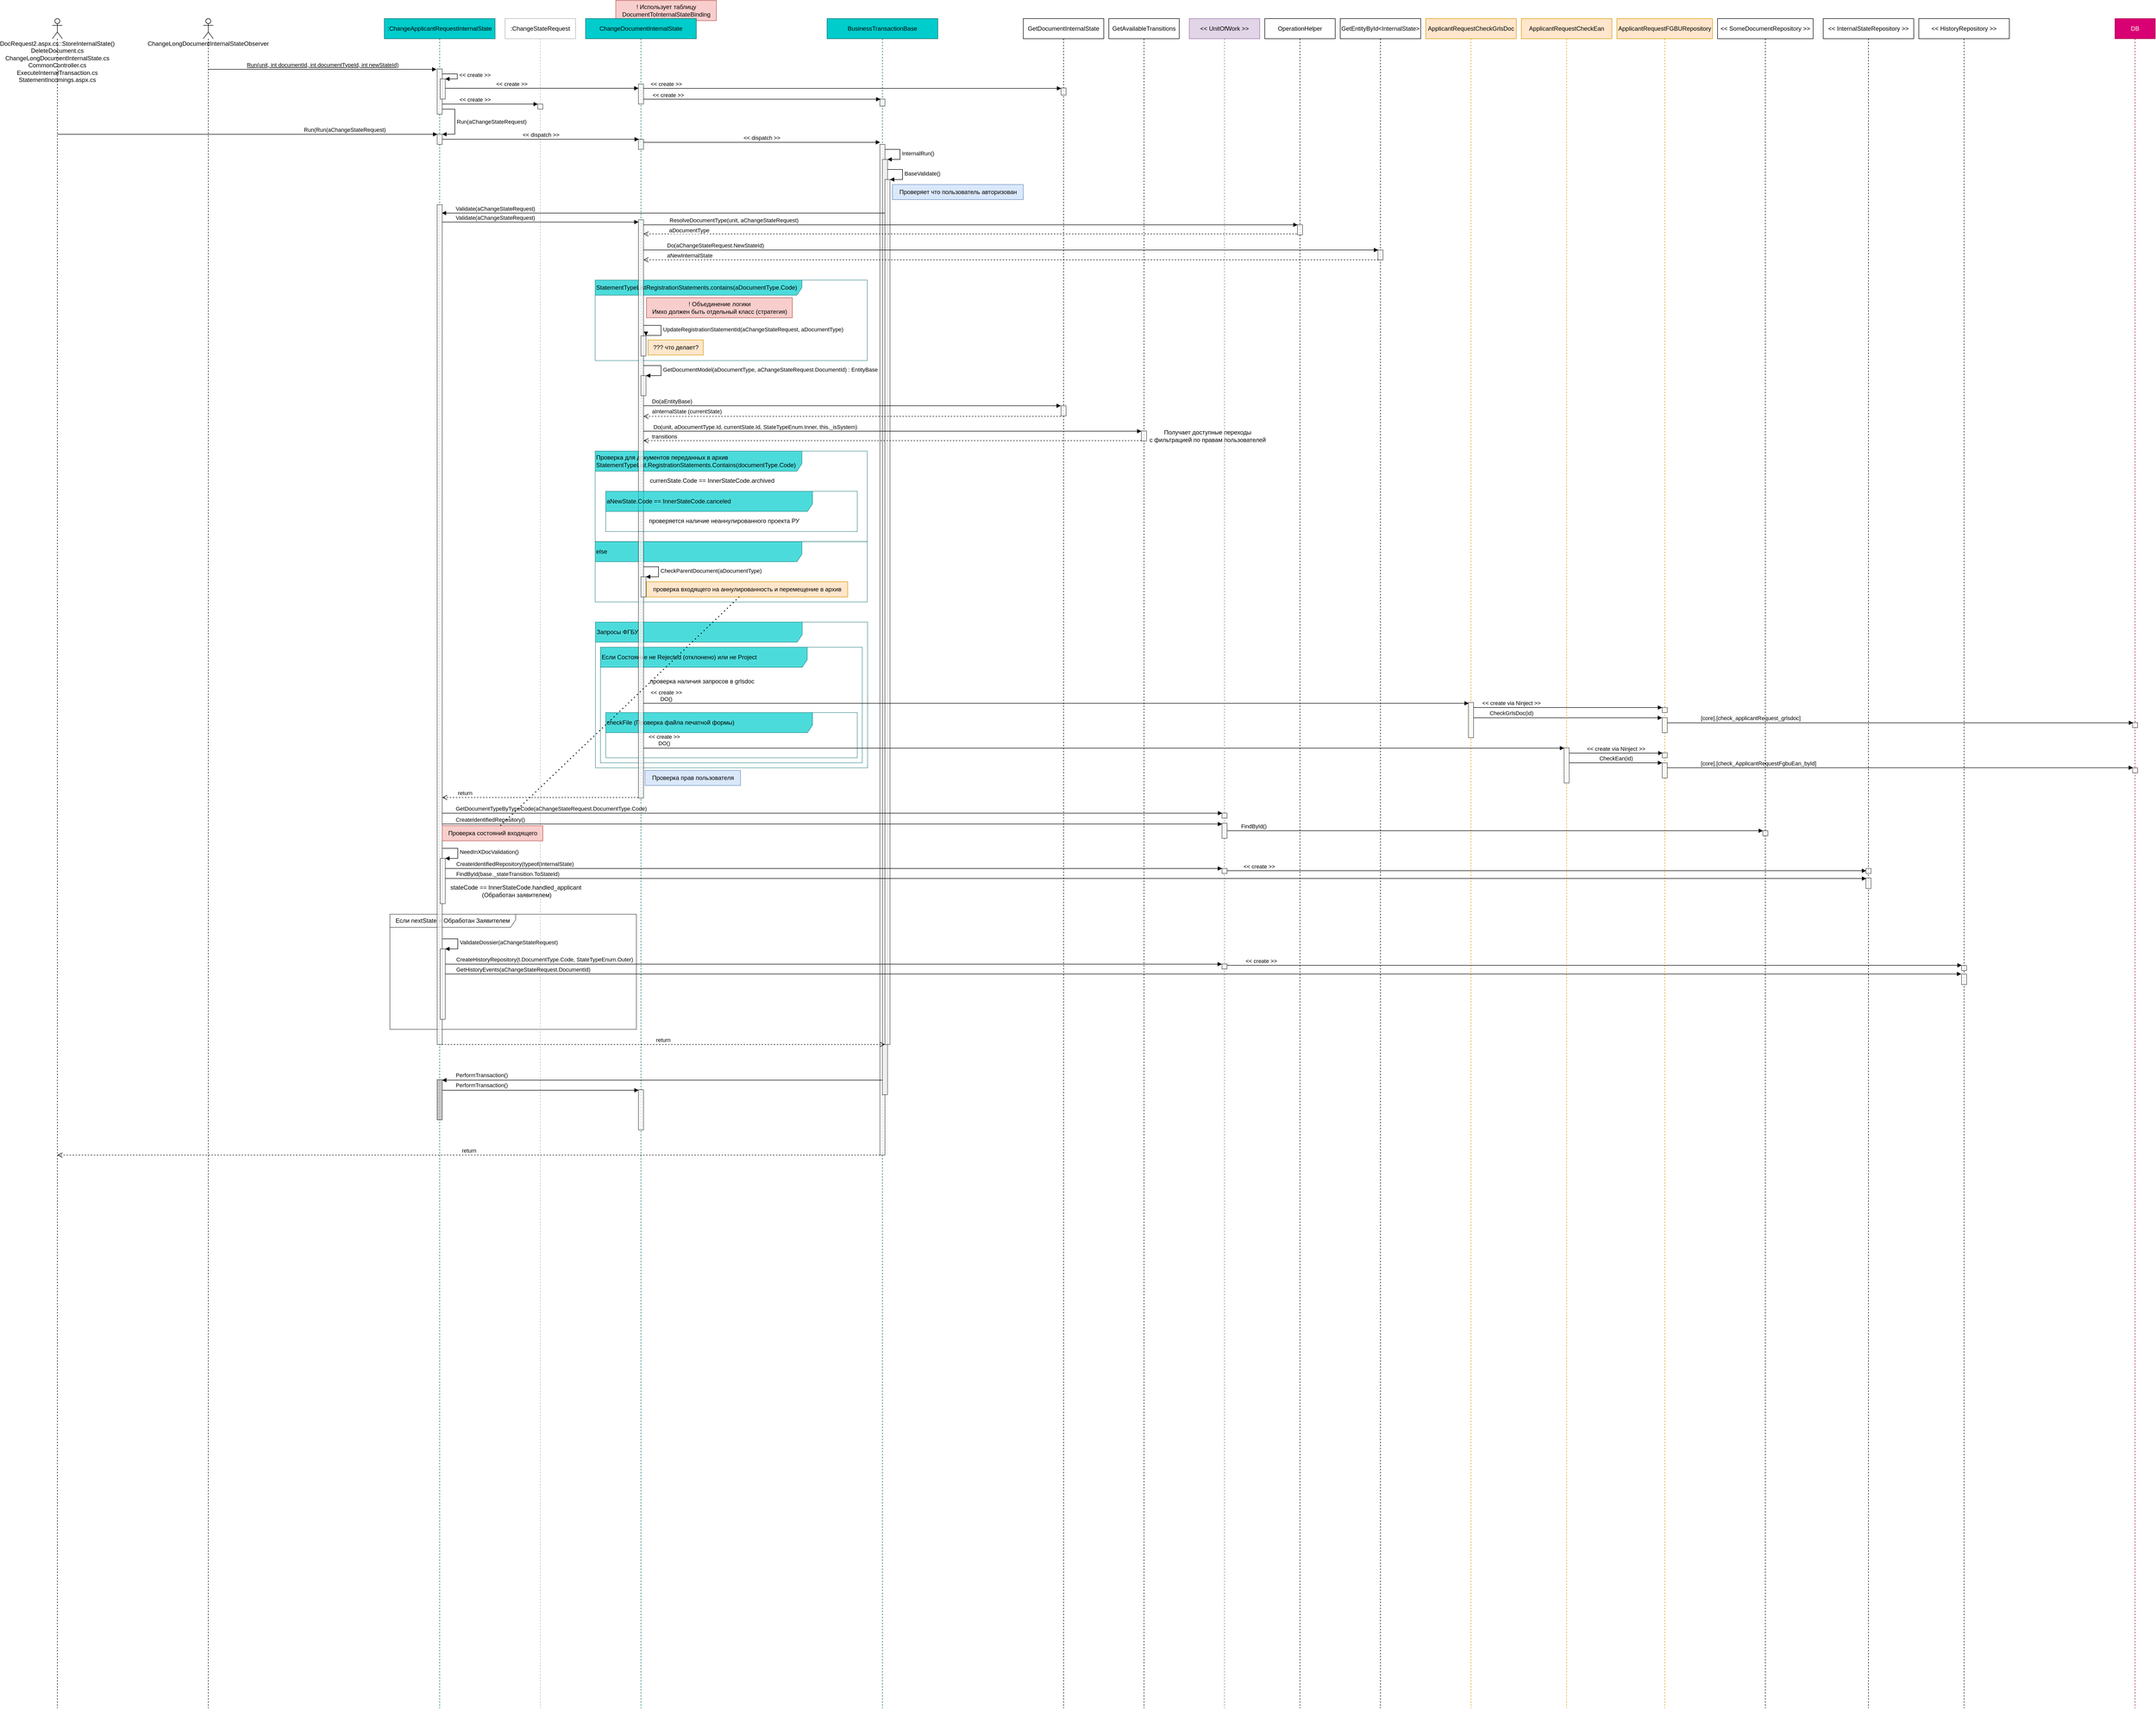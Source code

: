<mxfile version="20.5.3" type="github">
  <diagram id="NJ8cJHLValZRu48dwTv1" name="Страница 1">
    <mxGraphModel dx="2147" dy="320" grid="1" gridSize="10" guides="1" tooltips="1" connect="1" arrows="1" fold="1" page="1" pageScale="1" pageWidth="827" pageHeight="1169" math="0" shadow="0">
      <root>
        <mxCell id="0" />
        <mxCell id="1" parent="0" />
        <mxCell id="DkcC5H-eTf_ur9rVXrn--143" value="Если nextState = Обработан Заявителем" style="shape=umlFrame;whiteSpace=wrap;html=1;strokeColor=#000000;fillColor=#FFFFFF;opacity=70;width=250;height=26;" vertex="1" parent="1">
          <mxGeometry x="-309" y="1821" width="490" height="229" as="geometry" />
        </mxCell>
        <mxCell id="DkcC5H-eTf_ur9rVXrn--103" value="Запросы ФГБУ&amp;nbsp;" style="shape=umlFrame;whiteSpace=wrap;html=1;strokeColor=#006666;fillColor=#00CCCC;opacity=70;align=left;width=411;height=40;" vertex="1" parent="1">
          <mxGeometry x="99.5" y="1240" width="541" height="290" as="geometry" />
        </mxCell>
        <mxCell id="DkcC5H-eTf_ur9rVXrn--106" value="Если Состояние не Rejected (отклонено) или не Project" style="shape=umlFrame;whiteSpace=wrap;html=1;strokeColor=#006666;fillColor=#00CCCC;opacity=70;align=left;width=411;height=40;" vertex="1" parent="1">
          <mxGeometry x="109.5" y="1290" width="520.5" height="230" as="geometry" />
        </mxCell>
        <mxCell id="DkcC5H-eTf_ur9rVXrn--120" value="checkFile (Проверка файла печатной формы)" style="shape=umlFrame;whiteSpace=wrap;html=1;strokeColor=#006666;fillColor=#00CCCC;opacity=70;align=left;width=411;height=40;" vertex="1" parent="1">
          <mxGeometry x="120" y="1420" width="500" height="90" as="geometry" />
        </mxCell>
        <mxCell id="DkcC5H-eTf_ur9rVXrn--98" value="else" style="shape=umlFrame;whiteSpace=wrap;html=1;strokeColor=#006666;fillColor=#00CCCC;opacity=70;align=left;width=411;height=40;" vertex="1" parent="1">
          <mxGeometry x="99" y="1080" width="541" height="120" as="geometry" />
        </mxCell>
        <mxCell id="DkcC5H-eTf_ur9rVXrn--91" value="Проверка для документов переданных в архив&lt;br&gt;StatementTypeList.RegistrationStatements.Contains(documentType.Code)" style="shape=umlFrame;whiteSpace=wrap;html=1;strokeColor=#006666;fillColor=#00CCCC;opacity=70;align=left;width=411;height=40;" vertex="1" parent="1">
          <mxGeometry x="99" y="900" width="541" height="180" as="geometry" />
        </mxCell>
        <mxCell id="DkcC5H-eTf_ur9rVXrn--67" value="StatementTypeListRegistrationStatements.contains(aDocumentType.Code)" style="shape=umlFrame;whiteSpace=wrap;html=1;strokeColor=#006666;fillColor=#00CCCC;opacity=70;align=left;width=411;height=30;" vertex="1" parent="1">
          <mxGeometry x="99" y="560" width="541" height="160" as="geometry" />
        </mxCell>
        <mxCell id="DkcC5H-eTf_ur9rVXrn--64" value="! Использует таблицу&lt;br&gt;DocumentToInternalStateBinding" style="text;html=1;align=center;verticalAlign=middle;resizable=0;points=[];autosize=1;strokeColor=#b85450;fillColor=#f8cecc;" vertex="1" parent="1">
          <mxGeometry x="140" y="4" width="200" height="40" as="geometry" />
        </mxCell>
        <mxCell id="DkcC5H-eTf_ur9rVXrn--1" value=":ChangeApplicantRequestInternalState" style="shape=umlLifeline;perimeter=lifelinePerimeter;whiteSpace=wrap;html=1;container=1;collapsible=0;recursiveResize=0;outlineConnect=0;fillColor=#00CCCC;strokeColor=#006666;" vertex="1" parent="1">
          <mxGeometry x="-320" y="40" width="220" height="3360" as="geometry" />
        </mxCell>
        <mxCell id="DkcC5H-eTf_ur9rVXrn--5" value="" style="html=1;points=[];perimeter=orthogonalPerimeter;opacity=70;" vertex="1" parent="DkcC5H-eTf_ur9rVXrn--1">
          <mxGeometry x="105" y="100" width="10" height="90" as="geometry" />
        </mxCell>
        <mxCell id="DkcC5H-eTf_ur9rVXrn--7" value="" style="html=1;points=[];perimeter=orthogonalPerimeter;opacity=70;" vertex="1" parent="DkcC5H-eTf_ur9rVXrn--1">
          <mxGeometry x="111" y="120" width="10" height="40" as="geometry" />
        </mxCell>
        <mxCell id="DkcC5H-eTf_ur9rVXrn--8" value="&amp;lt;&amp;lt; create &amp;gt;&amp;gt;" style="edgeStyle=orthogonalEdgeStyle;html=1;align=left;spacingLeft=2;endArrow=block;rounded=0;entryX=1;entryY=0;" edge="1" target="DkcC5H-eTf_ur9rVXrn--7" parent="DkcC5H-eTf_ur9rVXrn--1" source="DkcC5H-eTf_ur9rVXrn--5">
          <mxGeometry relative="1" as="geometry">
            <mxPoint x="115" y="124" as="sourcePoint" />
            <Array as="points">
              <mxPoint x="145" y="110" />
              <mxPoint x="145" y="120" />
            </Array>
          </mxGeometry>
        </mxCell>
        <mxCell id="DkcC5H-eTf_ur9rVXrn--10" value="" style="html=1;points=[];perimeter=orthogonalPerimeter;opacity=70;" vertex="1" parent="DkcC5H-eTf_ur9rVXrn--1">
          <mxGeometry x="105" y="230" width="10" height="20" as="geometry" />
        </mxCell>
        <mxCell id="DkcC5H-eTf_ur9rVXrn--11" value="Run(aChangeStateRequest)" style="edgeStyle=orthogonalEdgeStyle;html=1;align=left;spacingLeft=2;endArrow=block;rounded=0;entryX=1;entryY=0;" edge="1" target="DkcC5H-eTf_ur9rVXrn--10" parent="DkcC5H-eTf_ur9rVXrn--1" source="DkcC5H-eTf_ur9rVXrn--5">
          <mxGeometry relative="1" as="geometry">
            <mxPoint x="110" y="210" as="sourcePoint" />
            <Array as="points">
              <mxPoint x="140" y="180" />
              <mxPoint x="140" y="230" />
            </Array>
          </mxGeometry>
        </mxCell>
        <mxCell id="DkcC5H-eTf_ur9rVXrn--42" value="" style="html=1;points=[];perimeter=orthogonalPerimeter;opacity=70;" vertex="1" parent="DkcC5H-eTf_ur9rVXrn--1">
          <mxGeometry x="105" y="370" width="10" height="1670" as="geometry" />
        </mxCell>
        <mxCell id="DkcC5H-eTf_ur9rVXrn--144" value="" style="html=1;points=[];perimeter=orthogonalPerimeter;strokeColor=#000000;fillColor=#FFFFFF;opacity=70;" vertex="1" parent="DkcC5H-eTf_ur9rVXrn--1">
          <mxGeometry x="111" y="1670" width="10" height="90" as="geometry" />
        </mxCell>
        <mxCell id="DkcC5H-eTf_ur9rVXrn--145" value="NeedInXDocValidation()" style="edgeStyle=orthogonalEdgeStyle;html=1;align=left;spacingLeft=2;endArrow=block;rounded=0;entryX=1;entryY=0;strokeColor=#000000;" edge="1" target="DkcC5H-eTf_ur9rVXrn--144" parent="DkcC5H-eTf_ur9rVXrn--1" source="DkcC5H-eTf_ur9rVXrn--42">
          <mxGeometry relative="1" as="geometry">
            <mxPoint x="116" y="1650" as="sourcePoint" />
            <Array as="points">
              <mxPoint x="146" y="1650" />
              <mxPoint x="146" y="1670" />
            </Array>
          </mxGeometry>
        </mxCell>
        <mxCell id="DkcC5H-eTf_ur9rVXrn--152" value="" style="html=1;points=[];perimeter=orthogonalPerimeter;strokeColor=#000000;fillColor=#FFFFFF;opacity=70;" vertex="1" parent="DkcC5H-eTf_ur9rVXrn--1">
          <mxGeometry x="111" y="1850" width="10" height="140" as="geometry" />
        </mxCell>
        <mxCell id="DkcC5H-eTf_ur9rVXrn--153" value="ValidateDossier(aChangeStateRequest)" style="edgeStyle=orthogonalEdgeStyle;html=1;align=left;spacingLeft=2;endArrow=block;rounded=0;entryX=1;entryY=0;strokeColor=#000000;" edge="1" target="DkcC5H-eTf_ur9rVXrn--152" parent="DkcC5H-eTf_ur9rVXrn--1">
          <mxGeometry relative="1" as="geometry">
            <mxPoint x="115" y="1830.0" as="sourcePoint" />
            <Array as="points">
              <mxPoint x="146" y="1830" />
              <mxPoint x="146" y="1850" />
            </Array>
          </mxGeometry>
        </mxCell>
        <mxCell id="DkcC5H-eTf_ur9rVXrn--168" value="" style="html=1;points=[];perimeter=orthogonalPerimeter;strokeColor=#000000;fillColor=#B3B3B3;opacity=70;" vertex="1" parent="DkcC5H-eTf_ur9rVXrn--1">
          <mxGeometry x="105" y="2110" width="10" height="80" as="geometry" />
        </mxCell>
        <mxCell id="DkcC5H-eTf_ur9rVXrn--4" value="&lt;u&gt;Run(unit, int documentId, int documentTypeId, int newStateId)&lt;/u&gt;" style="html=1;verticalAlign=bottom;endArrow=block;rounded=0;entryX=-0.14;entryY=0.01;entryDx=0;entryDy=0;entryPerimeter=0;" edge="1" parent="1" source="DkcC5H-eTf_ur9rVXrn--43" target="DkcC5H-eTf_ur9rVXrn--5">
          <mxGeometry width="80" relative="1" as="geometry">
            <mxPoint x="-540" y="220" as="sourcePoint" />
            <mxPoint x="-460" y="220" as="targetPoint" />
          </mxGeometry>
        </mxCell>
        <mxCell id="DkcC5H-eTf_ur9rVXrn--12" value=":ChangeStateRequest" style="shape=umlLifeline;perimeter=lifelinePerimeter;whiteSpace=wrap;html=1;container=1;collapsible=0;recursiveResize=0;outlineConnect=0;strokeColor=#B3B3B3;" vertex="1" parent="1">
          <mxGeometry x="-80" y="40" width="140" height="3360" as="geometry" />
        </mxCell>
        <mxCell id="DkcC5H-eTf_ur9rVXrn--19" value="" style="html=1;points=[];perimeter=orthogonalPerimeter;opacity=70;" vertex="1" parent="DkcC5H-eTf_ur9rVXrn--12">
          <mxGeometry x="65" y="170" width="10" height="10" as="geometry" />
        </mxCell>
        <mxCell id="DkcC5H-eTf_ur9rVXrn--18" value="&amp;lt;&amp;lt; create &amp;gt;&amp;gt;" style="html=1;verticalAlign=bottom;endArrow=block;rounded=0;entryX=0.009;entryY=0.004;entryDx=0;entryDy=0;entryPerimeter=0;" edge="1" parent="1" source="DkcC5H-eTf_ur9rVXrn--5" target="DkcC5H-eTf_ur9rVXrn--19">
          <mxGeometry x="-0.316" width="80" relative="1" as="geometry">
            <mxPoint x="-110" y="170" as="sourcePoint" />
            <mxPoint x="-30" y="170" as="targetPoint" />
            <mxPoint as="offset" />
          </mxGeometry>
        </mxCell>
        <mxCell id="DkcC5H-eTf_ur9rVXrn--22" value="Run(&lt;span style=&quot;text-align: left;&quot;&gt;Run(aChangeStateRequest)&lt;/span&gt;" style="html=1;verticalAlign=bottom;endArrow=block;rounded=0;entryX=0.034;entryY=0.005;entryDx=0;entryDy=0;entryPerimeter=0;" edge="1" parent="1" source="DkcC5H-eTf_ur9rVXrn--47" target="DkcC5H-eTf_ur9rVXrn--10">
          <mxGeometry x="0.51" width="80" relative="1" as="geometry">
            <mxPoint x="-470" y="310" as="sourcePoint" />
            <mxPoint x="-390" y="310" as="targetPoint" />
            <mxPoint as="offset" />
          </mxGeometry>
        </mxCell>
        <mxCell id="DkcC5H-eTf_ur9rVXrn--23" value="ChangeDocumentInternalState" style="shape=umlLifeline;perimeter=lifelinePerimeter;whiteSpace=wrap;html=1;container=1;collapsible=0;recursiveResize=0;outlineConnect=0;fillColor=#00CCCC;strokeColor=#006666;" vertex="1" parent="1">
          <mxGeometry x="80" y="40" width="220" height="3360" as="geometry" />
        </mxCell>
        <mxCell id="DkcC5H-eTf_ur9rVXrn--30" value="" style="html=1;points=[];perimeter=orthogonalPerimeter;opacity=70;" vertex="1" parent="DkcC5H-eTf_ur9rVXrn--23">
          <mxGeometry x="105" y="240" width="10" height="20" as="geometry" />
        </mxCell>
        <mxCell id="DkcC5H-eTf_ur9rVXrn--50" value="" style="html=1;points=[];perimeter=orthogonalPerimeter;strokeColor=#000000;opacity=70;" vertex="1" parent="DkcC5H-eTf_ur9rVXrn--23">
          <mxGeometry x="105" y="400" width="10" height="1150" as="geometry" />
        </mxCell>
        <mxCell id="DkcC5H-eTf_ur9rVXrn--70" value="" style="html=1;points=[];perimeter=orthogonalPerimeter;opacity=70;" vertex="1" parent="DkcC5H-eTf_ur9rVXrn--23">
          <mxGeometry x="110" y="631" width="10" height="40" as="geometry" />
        </mxCell>
        <mxCell id="DkcC5H-eTf_ur9rVXrn--71" value="UpdateRegistrationStatementId(aChangeStateRequest, aDocumentType)" style="edgeStyle=orthogonalEdgeStyle;html=1;align=left;spacingLeft=2;endArrow=block;rounded=0;entryX=1;entryY=0;" edge="1" target="DkcC5H-eTf_ur9rVXrn--70" parent="DkcC5H-eTf_ur9rVXrn--23" source="DkcC5H-eTf_ur9rVXrn--50">
          <mxGeometry relative="1" as="geometry">
            <mxPoint x="120" y="610" as="sourcePoint" />
            <Array as="points">
              <mxPoint x="150" y="610" />
              <mxPoint x="150" y="630" />
              <mxPoint x="120" y="630" />
            </Array>
          </mxGeometry>
        </mxCell>
        <mxCell id="DkcC5H-eTf_ur9rVXrn--73" value="" style="html=1;points=[];perimeter=orthogonalPerimeter;opacity=70;" vertex="1" parent="DkcC5H-eTf_ur9rVXrn--23">
          <mxGeometry x="110" y="710" width="10" height="40" as="geometry" />
        </mxCell>
        <mxCell id="DkcC5H-eTf_ur9rVXrn--74" value="GetDocumentModel(aDocumentType, aChangeStateRequest.DocumentId) : EntityBase" style="edgeStyle=orthogonalEdgeStyle;html=1;align=left;spacingLeft=2;endArrow=block;rounded=0;entryX=1;entryY=0;" edge="1" target="DkcC5H-eTf_ur9rVXrn--73" parent="DkcC5H-eTf_ur9rVXrn--23" source="DkcC5H-eTf_ur9rVXrn--50">
          <mxGeometry relative="1" as="geometry">
            <mxPoint x="240" y="680" as="sourcePoint" />
            <Array as="points">
              <mxPoint x="150" y="690" />
              <mxPoint x="150" y="710" />
            </Array>
          </mxGeometry>
        </mxCell>
        <mxCell id="DkcC5H-eTf_ur9rVXrn--78" value="" style="html=1;points=[];perimeter=orthogonalPerimeter;opacity=70;" vertex="1" parent="DkcC5H-eTf_ur9rVXrn--23">
          <mxGeometry x="105" y="130" width="10" height="40" as="geometry" />
        </mxCell>
        <mxCell id="DkcC5H-eTf_ur9rVXrn--169" value="" style="html=1;points=[];perimeter=orthogonalPerimeter;strokeColor=#000000;fillColor=#FFFFFF;opacity=70;" vertex="1" parent="DkcC5H-eTf_ur9rVXrn--23">
          <mxGeometry x="105" y="2130" width="10" height="80" as="geometry" />
        </mxCell>
        <mxCell id="DkcC5H-eTf_ur9rVXrn--29" value="&amp;lt;&amp;lt; dispatch &amp;gt;&amp;gt;" style="html=1;verticalAlign=bottom;endArrow=block;rounded=0;entryX=0.09;entryY=-0.004;entryDx=0;entryDy=0;entryPerimeter=0;" edge="1" parent="1" source="DkcC5H-eTf_ur9rVXrn--10" target="DkcC5H-eTf_ur9rVXrn--30">
          <mxGeometry width="80" relative="1" as="geometry">
            <mxPoint x="-100" y="220" as="sourcePoint" />
            <mxPoint x="-20" y="220" as="targetPoint" />
          </mxGeometry>
        </mxCell>
        <mxCell id="DkcC5H-eTf_ur9rVXrn--31" value="BusinessTransactionBase" style="shape=umlLifeline;perimeter=lifelinePerimeter;whiteSpace=wrap;html=1;container=1;collapsible=0;recursiveResize=0;outlineConnect=0;fillColor=#00CCCC;strokeColor=#006666;" vertex="1" parent="1">
          <mxGeometry x="560" y="40" width="220" height="3360" as="geometry" />
        </mxCell>
        <mxCell id="DkcC5H-eTf_ur9rVXrn--32" value="" style="html=1;points=[];perimeter=orthogonalPerimeter;opacity=70;" vertex="1" parent="DkcC5H-eTf_ur9rVXrn--31">
          <mxGeometry x="105" y="250" width="10" height="2010" as="geometry" />
        </mxCell>
        <mxCell id="DkcC5H-eTf_ur9rVXrn--34" value="" style="html=1;points=[];perimeter=orthogonalPerimeter;opacity=70;" vertex="1" parent="DkcC5H-eTf_ur9rVXrn--31">
          <mxGeometry x="110" y="280" width="10" height="1860" as="geometry" />
        </mxCell>
        <mxCell id="DkcC5H-eTf_ur9rVXrn--35" value="InternalRun()" style="edgeStyle=orthogonalEdgeStyle;html=1;align=left;spacingLeft=2;endArrow=block;rounded=0;entryX=1;entryY=0;" edge="1" target="DkcC5H-eTf_ur9rVXrn--34" parent="DkcC5H-eTf_ur9rVXrn--31" source="DkcC5H-eTf_ur9rVXrn--32">
          <mxGeometry relative="1" as="geometry">
            <mxPoint x="115" y="281" as="sourcePoint" />
            <Array as="points">
              <mxPoint x="145" y="260" />
              <mxPoint x="145" y="280" />
            </Array>
          </mxGeometry>
        </mxCell>
        <mxCell id="DkcC5H-eTf_ur9rVXrn--38" value="" style="html=1;points=[];perimeter=orthogonalPerimeter;opacity=70;" vertex="1" parent="DkcC5H-eTf_ur9rVXrn--31">
          <mxGeometry x="115" y="320" width="10" height="1720" as="geometry" />
        </mxCell>
        <mxCell id="DkcC5H-eTf_ur9rVXrn--39" value="BaseValidate()" style="edgeStyle=orthogonalEdgeStyle;html=1;align=left;spacingLeft=2;endArrow=block;rounded=0;entryX=1;entryY=0;" edge="1" target="DkcC5H-eTf_ur9rVXrn--38" parent="DkcC5H-eTf_ur9rVXrn--31" source="DkcC5H-eTf_ur9rVXrn--34">
          <mxGeometry relative="1" as="geometry">
            <mxPoint x="120" y="300" as="sourcePoint" />
            <Array as="points">
              <mxPoint x="150" y="300" />
              <mxPoint x="150" y="320" />
            </Array>
          </mxGeometry>
        </mxCell>
        <mxCell id="DkcC5H-eTf_ur9rVXrn--82" value="" style="html=1;points=[];perimeter=orthogonalPerimeter;strokeColor=#000000;opacity=70;" vertex="1" parent="DkcC5H-eTf_ur9rVXrn--31">
          <mxGeometry x="105" y="160" width="10" height="14" as="geometry" />
        </mxCell>
        <mxCell id="DkcC5H-eTf_ur9rVXrn--33" value="&amp;lt;&amp;lt; dispatch &amp;gt;&amp;gt;" style="html=1;verticalAlign=bottom;endArrow=block;rounded=0;entryX=0.043;entryY=-0.002;entryDx=0;entryDy=0;entryPerimeter=0;" edge="1" parent="1" source="DkcC5H-eTf_ur9rVXrn--30" target="DkcC5H-eTf_ur9rVXrn--32">
          <mxGeometry width="80" relative="1" as="geometry">
            <mxPoint x="230" y="290" as="sourcePoint" />
            <mxPoint x="195.9" y="289.92" as="targetPoint" />
          </mxGeometry>
        </mxCell>
        <mxCell id="DkcC5H-eTf_ur9rVXrn--37" value="return" style="html=1;verticalAlign=bottom;endArrow=open;dashed=1;endSize=8;rounded=0;exitX=0.027;exitY=1;exitDx=0;exitDy=0;exitPerimeter=0;" edge="1" parent="1" source="DkcC5H-eTf_ur9rVXrn--32" target="DkcC5H-eTf_ur9rVXrn--47">
          <mxGeometry relative="1" as="geometry">
            <mxPoint x="670" y="360" as="sourcePoint" />
            <mxPoint x="590" y="360" as="targetPoint" />
          </mxGeometry>
        </mxCell>
        <mxCell id="DkcC5H-eTf_ur9rVXrn--40" value="Проверяет что пользователь авторизован" style="text;html=1;align=center;verticalAlign=middle;resizable=0;points=[];autosize=1;strokeColor=#6c8ebf;fillColor=#dae8fc;" vertex="1" parent="1">
          <mxGeometry x="690" y="370" width="260" height="30" as="geometry" />
        </mxCell>
        <mxCell id="DkcC5H-eTf_ur9rVXrn--41" value="Validate(aChangeStateRequest)" style="html=1;verticalAlign=bottom;endArrow=block;rounded=0;entryX=0.924;entryY=0.01;entryDx=0;entryDy=0;entryPerimeter=0;align=left;" edge="1" parent="1" source="DkcC5H-eTf_ur9rVXrn--38" target="DkcC5H-eTf_ur9rVXrn--42">
          <mxGeometry x="0.942" width="80" relative="1" as="geometry">
            <mxPoint x="440" y="360" as="sourcePoint" />
            <mxPoint x="520" y="360" as="targetPoint" />
            <mxPoint as="offset" />
          </mxGeometry>
        </mxCell>
        <mxCell id="DkcC5H-eTf_ur9rVXrn--43" value="&lt;span style=&quot;&quot;&gt;ChangeLongDocumentInternalStateObserver&lt;/span&gt;" style="shape=umlLifeline;participant=umlActor;perimeter=lifelinePerimeter;whiteSpace=wrap;html=1;container=1;collapsible=0;recursiveResize=0;verticalAlign=top;spacingTop=36;outlineConnect=0;" vertex="1" parent="1">
          <mxGeometry x="-680" y="40" width="20" height="3360" as="geometry" />
        </mxCell>
        <mxCell id="DkcC5H-eTf_ur9rVXrn--47" value="&lt;span style=&quot;&quot;&gt;DocRequest2.aspx.cs::StoreInternalState()&lt;/span&gt;&lt;br style=&quot;&quot;&gt;&lt;span style=&quot;&quot;&gt;DeleteDocument.cs&lt;/span&gt;&lt;br style=&quot;&quot;&gt;&lt;span style=&quot;&quot;&gt;ChangeLongDocumentInternalState.cs&lt;/span&gt;&lt;br style=&quot;&quot;&gt;&lt;span style=&quot;&quot;&gt;CommonController.cs&lt;/span&gt;&lt;br style=&quot;&quot;&gt;&lt;span style=&quot;&quot;&gt;ExecuteInternalTransaction.cs&lt;/span&gt;&lt;br style=&quot;&quot;&gt;&lt;span style=&quot;&quot;&gt;StatementIncomings.aspx.cs&lt;/span&gt;" style="shape=umlLifeline;participant=umlActor;perimeter=lifelinePerimeter;whiteSpace=wrap;html=1;container=1;collapsible=0;recursiveResize=0;verticalAlign=top;spacingTop=36;outlineConnect=0;" vertex="1" parent="1">
          <mxGeometry x="-980" y="40" width="20" height="3360" as="geometry" />
        </mxCell>
        <mxCell id="DkcC5H-eTf_ur9rVXrn--49" value="Validate(aChangeStateRequest)" style="html=1;verticalAlign=bottom;endArrow=block;rounded=0;entryX=0.031;entryY=0.004;entryDx=0;entryDy=0;entryPerimeter=0;align=left;" edge="1" parent="1" source="DkcC5H-eTf_ur9rVXrn--42" target="DkcC5H-eTf_ur9rVXrn--50">
          <mxGeometry x="-0.872" width="80" relative="1" as="geometry">
            <mxPoint x="-130" y="440" as="sourcePoint" />
            <mxPoint x="-50" y="440" as="targetPoint" />
            <mxPoint as="offset" />
          </mxGeometry>
        </mxCell>
        <mxCell id="DkcC5H-eTf_ur9rVXrn--51" value="OperationHelper" style="shape=umlLifeline;perimeter=lifelinePerimeter;whiteSpace=wrap;html=1;container=1;collapsible=0;recursiveResize=0;outlineConnect=0;" vertex="1" parent="1">
          <mxGeometry x="1430" y="40" width="140" height="3360" as="geometry" />
        </mxCell>
        <mxCell id="DkcC5H-eTf_ur9rVXrn--58" value="" style="html=1;points=[];perimeter=orthogonalPerimeter;strokeColor=#000000;opacity=70;" vertex="1" parent="DkcC5H-eTf_ur9rVXrn--51">
          <mxGeometry x="65" y="410" width="10" height="20" as="geometry" />
        </mxCell>
        <mxCell id="DkcC5H-eTf_ur9rVXrn--57" value="ResolveDocumentType(unit, aChangeStateRequest)" style="html=1;verticalAlign=bottom;endArrow=block;rounded=0;entryX=0.033;entryY=0.004;entryDx=0;entryDy=0;entryPerimeter=0;align=left;" edge="1" parent="1" source="DkcC5H-eTf_ur9rVXrn--50" target="DkcC5H-eTf_ur9rVXrn--58">
          <mxGeometry x="-0.924" width="80" relative="1" as="geometry">
            <mxPoint x="260" y="430" as="sourcePoint" />
            <mxPoint x="600" y="480" as="targetPoint" />
            <mxPoint as="offset" />
          </mxGeometry>
        </mxCell>
        <mxCell id="DkcC5H-eTf_ur9rVXrn--59" value="aDocumentType" style="html=1;verticalAlign=bottom;endArrow=open;dashed=1;endSize=8;rounded=0;exitX=-0.129;exitY=0.907;exitDx=0;exitDy=0;exitPerimeter=0;align=left;" edge="1" parent="1" source="DkcC5H-eTf_ur9rVXrn--58" target="DkcC5H-eTf_ur9rVXrn--50">
          <mxGeometry x="0.924" y="2" relative="1" as="geometry">
            <mxPoint x="740" y="440" as="sourcePoint" />
            <mxPoint x="660" y="440" as="targetPoint" />
            <mxPoint as="offset" />
          </mxGeometry>
        </mxCell>
        <mxCell id="DkcC5H-eTf_ur9rVXrn--60" value="GetEntityById&amp;lt;InternalState&amp;gt;" style="shape=umlLifeline;perimeter=lifelinePerimeter;whiteSpace=wrap;html=1;container=1;collapsible=0;recursiveResize=0;outlineConnect=0;" vertex="1" parent="1">
          <mxGeometry x="1580" y="40" width="160" height="3360" as="geometry" />
        </mxCell>
        <mxCell id="DkcC5H-eTf_ur9rVXrn--61" value="" style="html=1;points=[];perimeter=orthogonalPerimeter;strokeColor=#000000;opacity=70;" vertex="1" parent="DkcC5H-eTf_ur9rVXrn--60">
          <mxGeometry x="75" y="460" width="10" height="20" as="geometry" />
        </mxCell>
        <mxCell id="DkcC5H-eTf_ur9rVXrn--62" value="Do(aChangeStateRequest.NewStateId)" style="html=1;verticalAlign=bottom;endArrow=block;rounded=0;entryX=0.043;entryY=0.007;entryDx=0;entryDy=0;entryPerimeter=0;align=left;" edge="1" parent="1" source="DkcC5H-eTf_ur9rVXrn--50" target="DkcC5H-eTf_ur9rVXrn--61">
          <mxGeometry x="-0.939" width="80" relative="1" as="geometry">
            <mxPoint x="205" y="460.08" as="sourcePoint" />
            <mxPoint x="865.33" y="460.08" as="targetPoint" />
            <mxPoint as="offset" />
          </mxGeometry>
        </mxCell>
        <mxCell id="DkcC5H-eTf_ur9rVXrn--63" value="aNewInternalState" style="html=1;verticalAlign=bottom;endArrow=open;dashed=1;endSize=8;rounded=0;exitX=0.1;exitY=0.979;exitDx=0;exitDy=0;exitPerimeter=0;align=left;" edge="1" parent="1" source="DkcC5H-eTf_ur9rVXrn--61" target="DkcC5H-eTf_ur9rVXrn--50">
          <mxGeometry x="0.939" relative="1" as="geometry">
            <mxPoint x="863.71" y="478.14" as="sourcePoint" />
            <mxPoint x="205" y="478.14" as="targetPoint" />
            <mxPoint as="offset" />
          </mxGeometry>
        </mxCell>
        <mxCell id="DkcC5H-eTf_ur9rVXrn--69" value="! Объединение логики&lt;br&gt;Имхо должен быть отдельный класс (стратегия)" style="text;html=1;align=center;verticalAlign=middle;resizable=0;points=[];autosize=1;strokeColor=#b85450;fillColor=#f8cecc;" vertex="1" parent="1">
          <mxGeometry x="201" y="595" width="290" height="40" as="geometry" />
        </mxCell>
        <mxCell id="DkcC5H-eTf_ur9rVXrn--75" value="??? что делает?" style="text;html=1;align=center;verticalAlign=middle;resizable=0;points=[];autosize=1;strokeColor=#d79b00;fillColor=#ffe6cc;" vertex="1" parent="1">
          <mxGeometry x="204" y="679" width="110" height="30" as="geometry" />
        </mxCell>
        <mxCell id="DkcC5H-eTf_ur9rVXrn--76" value="GetDocumentInternalState" style="shape=umlLifeline;perimeter=lifelinePerimeter;whiteSpace=wrap;html=1;container=1;collapsible=0;recursiveResize=0;outlineConnect=0;" vertex="1" parent="1">
          <mxGeometry x="950" y="40" width="160" height="3360" as="geometry" />
        </mxCell>
        <mxCell id="DkcC5H-eTf_ur9rVXrn--77" value="" style="html=1;points=[];perimeter=orthogonalPerimeter;strokeColor=#000000;opacity=70;" vertex="1" parent="DkcC5H-eTf_ur9rVXrn--76">
          <mxGeometry x="75" y="138" width="10" height="14" as="geometry" />
        </mxCell>
        <mxCell id="DkcC5H-eTf_ur9rVXrn--84" value="" style="html=1;points=[];perimeter=orthogonalPerimeter;strokeColor=#000000;fillColor=#FFFFFF;opacity=70;" vertex="1" parent="DkcC5H-eTf_ur9rVXrn--76">
          <mxGeometry x="75" y="770" width="10" height="20" as="geometry" />
        </mxCell>
        <mxCell id="DkcC5H-eTf_ur9rVXrn--79" value="&amp;lt;&amp;lt; create &amp;gt;&amp;gt;" style="html=1;verticalAlign=bottom;endArrow=block;rounded=0;entryX=0.019;entryY=0.214;entryDx=0;entryDy=0;entryPerimeter=0;" edge="1" parent="1" source="DkcC5H-eTf_ur9rVXrn--7" target="DkcC5H-eTf_ur9rVXrn--78">
          <mxGeometry x="-0.316" width="80" relative="1" as="geometry">
            <mxPoint x="-195" y="220.04" as="sourcePoint" />
            <mxPoint x="-4.91" y="220.04" as="targetPoint" />
            <mxPoint as="offset" />
          </mxGeometry>
        </mxCell>
        <mxCell id="DkcC5H-eTf_ur9rVXrn--80" value="&amp;lt;&amp;lt; create &amp;gt;&amp;gt;" style="html=1;verticalAlign=bottom;endArrow=block;rounded=0;entryX=0.04;entryY=0.053;entryDx=0;entryDy=0;entryPerimeter=0;" edge="1" parent="1" source="DkcC5H-eTf_ur9rVXrn--78" target="DkcC5H-eTf_ur9rVXrn--77">
          <mxGeometry x="-0.892" width="80" relative="1" as="geometry">
            <mxPoint x="255.81" y="180.004" as="sourcePoint" />
            <mxPoint x="640" y="180.004" as="targetPoint" />
            <mxPoint as="offset" />
          </mxGeometry>
        </mxCell>
        <mxCell id="DkcC5H-eTf_ur9rVXrn--81" value="&amp;lt;&amp;lt; create &amp;gt;&amp;gt;" style="html=1;verticalAlign=bottom;endArrow=block;rounded=0;entryX=0.103;entryY=0.022;entryDx=0;entryDy=0;entryPerimeter=0;" edge="1" parent="1" source="DkcC5H-eTf_ur9rVXrn--78" target="DkcC5H-eTf_ur9rVXrn--82">
          <mxGeometry x="-0.795" y="-1" width="80" relative="1" as="geometry">
            <mxPoint x="205" y="188.742" as="sourcePoint" />
            <mxPoint x="860" y="190" as="targetPoint" />
            <mxPoint as="offset" />
          </mxGeometry>
        </mxCell>
        <mxCell id="DkcC5H-eTf_ur9rVXrn--83" value="Do(aEntityBase)" style="html=1;verticalAlign=bottom;endArrow=block;rounded=0;strokeColor=#000000;entryX=-0.036;entryY=-0.004;entryDx=0;entryDy=0;entryPerimeter=0;align=left;" edge="1" parent="1" source="DkcC5H-eTf_ur9rVXrn--50" target="DkcC5H-eTf_ur9rVXrn--84">
          <mxGeometry x="-0.964" width="80" relative="1" as="geometry">
            <mxPoint x="260" y="760" as="sourcePoint" />
            <mxPoint x="920" y="800" as="targetPoint" />
            <mxPoint as="offset" />
          </mxGeometry>
        </mxCell>
        <mxCell id="DkcC5H-eTf_ur9rVXrn--85" value="aInternalState (currentState)" style="html=1;verticalAlign=bottom;endArrow=open;dashed=1;endSize=8;rounded=0;strokeColor=#000000;exitX=-0.031;exitY=1.049;exitDx=0;exitDy=0;exitPerimeter=0;align=left;" edge="1" parent="1" source="DkcC5H-eTf_ur9rVXrn--84" target="DkcC5H-eTf_ur9rVXrn--50">
          <mxGeometry x="0.964" y="-1" relative="1" as="geometry">
            <mxPoint x="1010" y="840" as="sourcePoint" />
            <mxPoint x="520" y="840" as="targetPoint" />
            <mxPoint as="offset" />
          </mxGeometry>
        </mxCell>
        <mxCell id="DkcC5H-eTf_ur9rVXrn--86" value="GetAvailableTransitions" style="shape=umlLifeline;perimeter=lifelinePerimeter;whiteSpace=wrap;html=1;container=1;collapsible=0;recursiveResize=0;outlineConnect=0;" vertex="1" parent="1">
          <mxGeometry x="1120" y="40" width="140" height="3360" as="geometry" />
        </mxCell>
        <mxCell id="DkcC5H-eTf_ur9rVXrn--87" value="" style="html=1;points=[];perimeter=orthogonalPerimeter;strokeColor=#000000;opacity=70;" vertex="1" parent="DkcC5H-eTf_ur9rVXrn--86">
          <mxGeometry x="65" y="820" width="10" height="20" as="geometry" />
        </mxCell>
        <mxCell id="DkcC5H-eTf_ur9rVXrn--88" value="Do(unit, aDocumentType.Id, currentState.Id, StateTypeEnum.Inner, this._isSystem)" style="html=1;verticalAlign=bottom;endArrow=block;rounded=0;strokeColor=#000000;entryX=-0.011;entryY=0.025;entryDx=0;entryDy=0;entryPerimeter=0;align=left;" edge="1" parent="1" source="DkcC5H-eTf_ur9rVXrn--50" target="DkcC5H-eTf_ur9rVXrn--87">
          <mxGeometry x="-0.964" width="80" relative="1" as="geometry">
            <mxPoint x="205" y="819.92" as="sourcePoint" />
            <mxPoint x="1034.64" y="819.92" as="targetPoint" />
            <mxPoint as="offset" />
          </mxGeometry>
        </mxCell>
        <mxCell id="DkcC5H-eTf_ur9rVXrn--89" value="transitions" style="html=1;verticalAlign=bottom;endArrow=open;dashed=1;endSize=8;rounded=0;strokeColor=#000000;exitX=-0.011;exitY=0.963;exitDx=0;exitDy=0;exitPerimeter=0;align=left;" edge="1" parent="1" source="DkcC5H-eTf_ur9rVXrn--87" target="DkcC5H-eTf_ur9rVXrn--50">
          <mxGeometry x="0.97" y="1" relative="1" as="geometry">
            <mxPoint x="1120" y="820" as="sourcePoint" />
            <mxPoint x="1040" y="820" as="targetPoint" />
            <mxPoint as="offset" />
          </mxGeometry>
        </mxCell>
        <mxCell id="DkcC5H-eTf_ur9rVXrn--90" value="Получает доступные переходы &lt;br&gt;с фильтрацией по правам пользователей" style="text;html=1;align=center;verticalAlign=middle;resizable=0;points=[];autosize=1;strokeColor=none;fillColor=none;" vertex="1" parent="1">
          <mxGeometry x="1191" y="850" width="250" height="40" as="geometry" />
        </mxCell>
        <mxCell id="DkcC5H-eTf_ur9rVXrn--94" value="currenState.Code == InnerStateCode.archived" style="text;html=1;align=center;verticalAlign=middle;resizable=0;points=[];autosize=1;strokeColor=none;fillColor=none;" vertex="1" parent="1">
          <mxGeometry x="196" y="944" width="270" height="30" as="geometry" />
        </mxCell>
        <mxCell id="DkcC5H-eTf_ur9rVXrn--95" value="aNewState.Code == InnerStateCode.canceled" style="shape=umlFrame;whiteSpace=wrap;html=1;strokeColor=#006666;fillColor=#00CCCC;opacity=70;align=left;width=411;height=40;" vertex="1" parent="1">
          <mxGeometry x="120" y="980" width="500" height="80" as="geometry" />
        </mxCell>
        <mxCell id="DkcC5H-eTf_ur9rVXrn--96" value="проверяется наличие неаннулированного проекта РУ" style="text;html=1;align=center;verticalAlign=middle;resizable=0;points=[];autosize=1;strokeColor=none;fillColor=none;" vertex="1" parent="1">
          <mxGeometry x="195" y="1024" width="320" height="30" as="geometry" />
        </mxCell>
        <mxCell id="DkcC5H-eTf_ur9rVXrn--99" value="" style="html=1;points=[];perimeter=orthogonalPerimeter;strokeColor=#000000;fillColor=#FFFFFF;opacity=70;" vertex="1" parent="1">
          <mxGeometry x="190" y="1150" width="10" height="40" as="geometry" />
        </mxCell>
        <mxCell id="DkcC5H-eTf_ur9rVXrn--100" value="CheckParentDocument(aDocumentType)" style="edgeStyle=orthogonalEdgeStyle;html=1;align=left;spacingLeft=2;endArrow=block;rounded=0;entryX=1;entryY=0;strokeColor=#000000;" edge="1" target="DkcC5H-eTf_ur9rVXrn--99" parent="1" source="DkcC5H-eTf_ur9rVXrn--50">
          <mxGeometry relative="1" as="geometry">
            <mxPoint x="195" y="1130" as="sourcePoint" />
            <Array as="points">
              <mxPoint x="225" y="1130" />
              <mxPoint x="225" y="1150" />
            </Array>
          </mxGeometry>
        </mxCell>
        <mxCell id="DkcC5H-eTf_ur9rVXrn--101" value="проверка входящего на аннулированность и перемещение в архив" style="text;html=1;align=center;verticalAlign=middle;resizable=0;points=[];autosize=1;strokeColor=#d79b00;fillColor=#ffe6cc;" vertex="1" parent="1">
          <mxGeometry x="201" y="1160" width="400" height="30" as="geometry" />
        </mxCell>
        <mxCell id="DkcC5H-eTf_ur9rVXrn--107" value="ApplicantRequestCheckGrlsDoc" style="shape=umlLifeline;perimeter=lifelinePerimeter;whiteSpace=wrap;html=1;container=1;collapsible=0;recursiveResize=0;outlineConnect=0;fillColor=#ffe6cc;strokeColor=#d79b00;" vertex="1" parent="1">
          <mxGeometry x="1750" y="40" width="180" height="3360" as="geometry" />
        </mxCell>
        <mxCell id="DkcC5H-eTf_ur9rVXrn--108" value="" style="html=1;points=[];perimeter=orthogonalPerimeter;strokeColor=#000000;opacity=70;" vertex="1" parent="DkcC5H-eTf_ur9rVXrn--107">
          <mxGeometry x="85" y="1360" width="10" height="70" as="geometry" />
        </mxCell>
        <mxCell id="DkcC5H-eTf_ur9rVXrn--109" value="&amp;lt;&amp;lt; create &amp;gt;&amp;gt;&lt;br&gt;DO()" style="html=1;verticalAlign=bottom;endArrow=block;rounded=0;strokeColor=#000000;entryX=0.053;entryY=0.023;entryDx=0;entryDy=0;entryPerimeter=0;align=center;" edge="1" parent="1" source="DkcC5H-eTf_ur9rVXrn--50" target="DkcC5H-eTf_ur9rVXrn--108">
          <mxGeometry x="-0.945" width="80" relative="1" as="geometry">
            <mxPoint x="810" y="1320" as="sourcePoint" />
            <mxPoint x="840" y="1300" as="targetPoint" />
            <mxPoint as="offset" />
          </mxGeometry>
        </mxCell>
        <mxCell id="DkcC5H-eTf_ur9rVXrn--110" value="ApplicantRequestFGBURepository" style="shape=umlLifeline;perimeter=lifelinePerimeter;whiteSpace=wrap;html=1;container=1;collapsible=0;recursiveResize=0;outlineConnect=0;fillColor=#ffe6cc;strokeColor=#d79b00;" vertex="1" parent="1">
          <mxGeometry x="2130" y="40" width="190" height="3360" as="geometry" />
        </mxCell>
        <mxCell id="DkcC5H-eTf_ur9rVXrn--111" value="" style="html=1;points=[];perimeter=orthogonalPerimeter;strokeColor=#000000;opacity=70;" vertex="1" parent="DkcC5H-eTf_ur9rVXrn--110">
          <mxGeometry x="90" y="1370" width="10" height="10" as="geometry" />
        </mxCell>
        <mxCell id="DkcC5H-eTf_ur9rVXrn--114" value="" style="html=1;points=[];perimeter=orthogonalPerimeter;strokeColor=#000000;opacity=70;" vertex="1" parent="DkcC5H-eTf_ur9rVXrn--110">
          <mxGeometry x="90" y="1390" width="10" height="30" as="geometry" />
        </mxCell>
        <mxCell id="DkcC5H-eTf_ur9rVXrn--126" value="" style="html=1;points=[];perimeter=orthogonalPerimeter;strokeColor=#000000;opacity=70;" vertex="1" parent="DkcC5H-eTf_ur9rVXrn--110">
          <mxGeometry x="90" y="1460" width="10" height="10" as="geometry" />
        </mxCell>
        <mxCell id="DkcC5H-eTf_ur9rVXrn--127" value="" style="html=1;points=[];perimeter=orthogonalPerimeter;strokeColor=#000000;opacity=70;" vertex="1" parent="DkcC5H-eTf_ur9rVXrn--110">
          <mxGeometry x="90" y="1480" width="10" height="30" as="geometry" />
        </mxCell>
        <mxCell id="DkcC5H-eTf_ur9rVXrn--112" value="&amp;lt;&amp;lt; create via Ninject &amp;gt;&amp;gt;" style="html=1;verticalAlign=bottom;endArrow=block;rounded=0;strokeColor=#000000;entryX=0;entryY=0;entryDx=0;entryDy=0;entryPerimeter=0;" edge="1" parent="1" source="DkcC5H-eTf_ur9rVXrn--108" target="DkcC5H-eTf_ur9rVXrn--111">
          <mxGeometry x="-0.6" width="80" relative="1" as="geometry">
            <mxPoint x="1950" y="1320" as="sourcePoint" />
            <mxPoint x="2030" y="1320" as="targetPoint" />
            <mxPoint as="offset" />
          </mxGeometry>
        </mxCell>
        <mxCell id="DkcC5H-eTf_ur9rVXrn--113" value="CheckGrlsDoc(id)" style="html=1;verticalAlign=bottom;endArrow=block;rounded=0;strokeColor=#000000;entryX=-0.025;entryY=0.016;entryDx=0;entryDy=0;entryPerimeter=0;" edge="1" parent="1" source="DkcC5H-eTf_ur9rVXrn--108" target="DkcC5H-eTf_ur9rVXrn--114">
          <mxGeometry x="-0.6" width="80" relative="1" as="geometry">
            <mxPoint x="1855" y="1380" as="sourcePoint" />
            <mxPoint x="2040" y="1380" as="targetPoint" />
            <mxPoint as="offset" />
          </mxGeometry>
        </mxCell>
        <mxCell id="DkcC5H-eTf_ur9rVXrn--115" value="DB" style="shape=umlLifeline;perimeter=lifelinePerimeter;whiteSpace=wrap;html=1;container=1;collapsible=0;recursiveResize=0;outlineConnect=0;fillColor=#d80073;fontColor=#ffffff;strokeColor=#A50040;" vertex="1" parent="1">
          <mxGeometry x="3120" y="40" width="80" height="3360" as="geometry" />
        </mxCell>
        <mxCell id="DkcC5H-eTf_ur9rVXrn--116" value="" style="html=1;points=[];perimeter=orthogonalPerimeter;strokeColor=#000000;opacity=70;" vertex="1" parent="DkcC5H-eTf_ur9rVXrn--115">
          <mxGeometry x="35" y="1400" width="10" height="10" as="geometry" />
        </mxCell>
        <mxCell id="DkcC5H-eTf_ur9rVXrn--130" value="" style="html=1;points=[];perimeter=orthogonalPerimeter;strokeColor=#000000;opacity=70;" vertex="1" parent="DkcC5H-eTf_ur9rVXrn--115">
          <mxGeometry x="35" y="1490" width="10" height="10" as="geometry" />
        </mxCell>
        <mxCell id="DkcC5H-eTf_ur9rVXrn--119" value="[core].[check_applicantRequest_grlsdoc]" style="html=1;verticalAlign=bottom;endArrow=block;rounded=0;strokeColor=#000000;entryX=0.115;entryY=0.036;entryDx=0;entryDy=0;entryPerimeter=0;align=left;" edge="1" parent="1" source="DkcC5H-eTf_ur9rVXrn--114" target="DkcC5H-eTf_ur9rVXrn--116">
          <mxGeometry x="-0.861" width="80" relative="1" as="geometry">
            <mxPoint x="1855" y="1410.32" as="sourcePoint" />
            <mxPoint x="2039.75" y="1410.32" as="targetPoint" />
            <mxPoint as="offset" />
          </mxGeometry>
        </mxCell>
        <mxCell id="DkcC5H-eTf_ur9rVXrn--121" value="&lt;span style=&quot;text-align: left;&quot;&gt;проверка наличия запросов в grlsdoc&lt;/span&gt;" style="text;html=1;align=center;verticalAlign=middle;resizable=0;points=[];autosize=1;strokeColor=none;fillColor=none;" vertex="1" parent="1">
          <mxGeometry x="196" y="1343" width="230" height="30" as="geometry" />
        </mxCell>
        <mxCell id="DkcC5H-eTf_ur9rVXrn--122" value="ApplicantRequestCheckEan" style="shape=umlLifeline;perimeter=lifelinePerimeter;whiteSpace=wrap;html=1;container=1;collapsible=0;recursiveResize=0;outlineConnect=0;fillColor=#ffe6cc;strokeColor=#d79b00;" vertex="1" parent="1">
          <mxGeometry x="1940" y="40" width="180" height="3360" as="geometry" />
        </mxCell>
        <mxCell id="DkcC5H-eTf_ur9rVXrn--123" value="" style="html=1;points=[];perimeter=orthogonalPerimeter;strokeColor=#000000;opacity=70;" vertex="1" parent="DkcC5H-eTf_ur9rVXrn--122">
          <mxGeometry x="85" y="1450" width="10" height="70" as="geometry" />
        </mxCell>
        <mxCell id="DkcC5H-eTf_ur9rVXrn--124" value="&amp;lt;&amp;lt; create &amp;gt;&amp;gt;&lt;br&gt;DO()" style="html=1;verticalAlign=bottom;endArrow=block;rounded=0;strokeColor=#000000;entryX=0.016;entryY=0.01;entryDx=0;entryDy=0;entryPerimeter=0;align=center;" edge="1" parent="1" source="DkcC5H-eTf_ur9rVXrn--50" target="DkcC5H-eTf_ur9rVXrn--123">
          <mxGeometry x="-0.956" y="1" width="80" relative="1" as="geometry">
            <mxPoint x="220" y="1410" as="sourcePoint" />
            <mxPoint x="1845.53" y="1411.61" as="targetPoint" />
            <mxPoint as="offset" />
          </mxGeometry>
        </mxCell>
        <mxCell id="DkcC5H-eTf_ur9rVXrn--125" value="&amp;lt;&amp;lt; create via Ninject &amp;gt;&amp;gt;" style="html=1;verticalAlign=bottom;endArrow=block;rounded=0;strokeColor=#000000;entryX=0.062;entryY=0.056;entryDx=0;entryDy=0;entryPerimeter=0;" edge="1" parent="1" source="DkcC5H-eTf_ur9rVXrn--123" target="DkcC5H-eTf_ur9rVXrn--126">
          <mxGeometry width="80" relative="1" as="geometry">
            <mxPoint x="1855" y="1420" as="sourcePoint" />
            <mxPoint x="2230" y="1420" as="targetPoint" />
          </mxGeometry>
        </mxCell>
        <mxCell id="DkcC5H-eTf_ur9rVXrn--128" value="CheckEan(id)" style="html=1;verticalAlign=bottom;endArrow=block;rounded=0;strokeColor=#000000;entryX=0;entryY=0;entryDx=0;entryDy=0;entryPerimeter=0;" edge="1" parent="1" source="DkcC5H-eTf_ur9rVXrn--123" target="DkcC5H-eTf_ur9rVXrn--127">
          <mxGeometry width="80" relative="1" as="geometry">
            <mxPoint x="2090" y="1510" as="sourcePoint" />
            <mxPoint x="2170" y="1510" as="targetPoint" />
          </mxGeometry>
        </mxCell>
        <mxCell id="DkcC5H-eTf_ur9rVXrn--129" value="[core].[check_ApplicantRequestFgbuEan_byId]" style="html=1;verticalAlign=bottom;endArrow=block;rounded=0;strokeColor=#000000;entryX=0.081;entryY=-0.031;entryDx=0;entryDy=0;entryPerimeter=0;align=left;" edge="1" parent="1" source="DkcC5H-eTf_ur9rVXrn--127" target="DkcC5H-eTf_ur9rVXrn--130">
          <mxGeometry x="-0.861" width="80" relative="1" as="geometry">
            <mxPoint x="2240" y="1450.36" as="sourcePoint" />
            <mxPoint x="2626.15" y="1450.36" as="targetPoint" />
            <mxPoint as="offset" />
          </mxGeometry>
        </mxCell>
        <mxCell id="DkcC5H-eTf_ur9rVXrn--131" value="Проверка прав пользователя" style="text;html=1;align=center;verticalAlign=middle;resizable=0;points=[];autosize=1;strokeColor=#6c8ebf;fillColor=#dae8fc;" vertex="1" parent="1">
          <mxGeometry x="198" y="1535" width="190" height="30" as="geometry" />
        </mxCell>
        <mxCell id="DkcC5H-eTf_ur9rVXrn--132" value="return" style="html=1;verticalAlign=bottom;endArrow=open;dashed=1;endSize=8;rounded=0;strokeColor=#000000;exitX=0.005;exitY=0.999;exitDx=0;exitDy=0;exitPerimeter=0;" edge="1" parent="1" source="DkcC5H-eTf_ur9rVXrn--50" target="DkcC5H-eTf_ur9rVXrn--42">
          <mxGeometry x="0.769" relative="1" as="geometry">
            <mxPoint x="10" y="1490" as="sourcePoint" />
            <mxPoint x="-70" y="1490" as="targetPoint" />
            <mxPoint as="offset" />
          </mxGeometry>
        </mxCell>
        <mxCell id="DkcC5H-eTf_ur9rVXrn--133" value="&amp;lt;&amp;lt; UnitOfWork &amp;gt;&amp;gt;" style="shape=umlLifeline;perimeter=lifelinePerimeter;whiteSpace=wrap;html=1;container=1;collapsible=0;recursiveResize=0;outlineConnect=0;fillColor=#e1d5e7;strokeColor=#9673a6;" vertex="1" parent="1">
          <mxGeometry x="1280" y="40" width="140" height="3360" as="geometry" />
        </mxCell>
        <mxCell id="DkcC5H-eTf_ur9rVXrn--134" value="" style="html=1;points=[];perimeter=orthogonalPerimeter;strokeColor=#000000;opacity=70;" vertex="1" parent="DkcC5H-eTf_ur9rVXrn--133">
          <mxGeometry x="65" y="1580" width="10" height="10" as="geometry" />
        </mxCell>
        <mxCell id="DkcC5H-eTf_ur9rVXrn--137" value="" style="html=1;points=[];perimeter=orthogonalPerimeter;strokeColor=#000000;opacity=70;" vertex="1" parent="DkcC5H-eTf_ur9rVXrn--133">
          <mxGeometry x="65" y="1600" width="10" height="30" as="geometry" />
        </mxCell>
        <mxCell id="DkcC5H-eTf_ur9rVXrn--147" value="" style="html=1;points=[];perimeter=orthogonalPerimeter;strokeColor=#000000;opacity=70;" vertex="1" parent="DkcC5H-eTf_ur9rVXrn--133">
          <mxGeometry x="65" y="1690" width="10" height="10" as="geometry" />
        </mxCell>
        <mxCell id="DkcC5H-eTf_ur9rVXrn--157" value="" style="html=1;points=[];perimeter=orthogonalPerimeter;strokeColor=#000000;opacity=70;" vertex="1" parent="DkcC5H-eTf_ur9rVXrn--133">
          <mxGeometry x="65" y="1880" width="10" height="10" as="geometry" />
        </mxCell>
        <mxCell id="DkcC5H-eTf_ur9rVXrn--135" value="GetDocumentTypeByTypeCode(aChangeStateRequest.DocumentType.Code)" style="html=1;verticalAlign=bottom;endArrow=block;rounded=0;strokeColor=#000000;entryX=0.054;entryY=0.007;entryDx=0;entryDy=0;entryPerimeter=0;align=left;" edge="1" parent="1" source="DkcC5H-eTf_ur9rVXrn--42" target="DkcC5H-eTf_ur9rVXrn--134">
          <mxGeometry x="-0.968" width="80" relative="1" as="geometry">
            <mxPoint x="-40" y="1550" as="sourcePoint" />
            <mxPoint x="40" y="1550" as="targetPoint" />
            <mxPoint as="offset" />
          </mxGeometry>
        </mxCell>
        <mxCell id="DkcC5H-eTf_ur9rVXrn--136" value="CreateIdentifiedRepository()" style="html=1;verticalAlign=bottom;endArrow=block;rounded=0;strokeColor=#000000;align=left;entryX=0.037;entryY=0.055;entryDx=0;entryDy=0;entryPerimeter=0;" edge="1" parent="1" source="DkcC5H-eTf_ur9rVXrn--42" target="DkcC5H-eTf_ur9rVXrn--137">
          <mxGeometry x="-0.968" width="80" relative="1" as="geometry">
            <mxPoint x="-195" y="1630.07" as="sourcePoint" />
            <mxPoint x="1320" y="1630" as="targetPoint" />
            <mxPoint as="offset" />
          </mxGeometry>
        </mxCell>
        <mxCell id="DkcC5H-eTf_ur9rVXrn--138" value="&amp;lt;&amp;lt; SomeDocumentRepository &amp;gt;&amp;gt;" style="shape=umlLifeline;perimeter=lifelinePerimeter;whiteSpace=wrap;html=1;container=1;collapsible=0;recursiveResize=0;outlineConnect=0;" vertex="1" parent="1">
          <mxGeometry x="2330" y="40" width="190" height="3360" as="geometry" />
        </mxCell>
        <mxCell id="DkcC5H-eTf_ur9rVXrn--139" value="" style="html=1;points=[];perimeter=orthogonalPerimeter;strokeColor=#000000;opacity=70;" vertex="1" parent="DkcC5H-eTf_ur9rVXrn--138">
          <mxGeometry x="90" y="1615" width="10" height="10" as="geometry" />
        </mxCell>
        <mxCell id="DkcC5H-eTf_ur9rVXrn--140" value="FindById()" style="html=1;verticalAlign=bottom;endArrow=block;rounded=0;strokeColor=#000000;entryX=0.027;entryY=0;entryDx=0;entryDy=0;entryPerimeter=0;align=left;" edge="1" parent="1" source="DkcC5H-eTf_ur9rVXrn--137" target="DkcC5H-eTf_ur9rVXrn--139">
          <mxGeometry x="-0.952" width="80" relative="1" as="geometry">
            <mxPoint x="1350" y="1650" as="sourcePoint" />
            <mxPoint x="1430" y="1650" as="targetPoint" />
            <mxPoint as="offset" />
          </mxGeometry>
        </mxCell>
        <mxCell id="DkcC5H-eTf_ur9rVXrn--141" value="Проверка состояний входящего" style="text;html=1;align=center;verticalAlign=middle;resizable=0;points=[];autosize=1;strokeColor=#b85450;fillColor=#f8cecc;" vertex="1" parent="1">
          <mxGeometry x="-205" y="1645" width="200" height="30" as="geometry" />
        </mxCell>
        <mxCell id="DkcC5H-eTf_ur9rVXrn--142" value="" style="endArrow=none;dashed=1;html=1;dashPattern=1 3;strokeWidth=2;rounded=0;strokeColor=#000000;" edge="1" parent="1" source="DkcC5H-eTf_ur9rVXrn--141" target="DkcC5H-eTf_ur9rVXrn--101">
          <mxGeometry width="50" height="50" relative="1" as="geometry">
            <mxPoint x="250" y="1440" as="sourcePoint" />
            <mxPoint x="300" y="1390" as="targetPoint" />
          </mxGeometry>
        </mxCell>
        <mxCell id="DkcC5H-eTf_ur9rVXrn--146" value="CreateIdentifiedRepository(typeof(InternalState)" style="html=1;verticalAlign=bottom;endArrow=block;rounded=0;strokeColor=#000000;align=left;entryX=0.013;entryY=0.006;entryDx=0;entryDy=0;entryPerimeter=0;" edge="1" parent="1" source="DkcC5H-eTf_ur9rVXrn--144" target="DkcC5H-eTf_ur9rVXrn--147">
          <mxGeometry x="-0.975" width="80" relative="1" as="geometry">
            <mxPoint x="-195" y="1651.65" as="sourcePoint" />
            <mxPoint x="1355.37" y="1651.65" as="targetPoint" />
            <mxPoint as="offset" />
          </mxGeometry>
        </mxCell>
        <mxCell id="DkcC5H-eTf_ur9rVXrn--148" value="&amp;lt;&amp;lt; InternalStateRepository &amp;gt;&amp;gt;" style="shape=umlLifeline;perimeter=lifelinePerimeter;whiteSpace=wrap;html=1;container=1;collapsible=0;recursiveResize=0;outlineConnect=0;" vertex="1" parent="1">
          <mxGeometry x="2540" y="40" width="180" height="3360" as="geometry" />
        </mxCell>
        <mxCell id="DkcC5H-eTf_ur9rVXrn--149" value="" style="html=1;points=[];perimeter=orthogonalPerimeter;strokeColor=#000000;opacity=70;" vertex="1" parent="DkcC5H-eTf_ur9rVXrn--148">
          <mxGeometry x="85" y="1709" width="10" height="21" as="geometry" />
        </mxCell>
        <mxCell id="DkcC5H-eTf_ur9rVXrn--159" value="" style="html=1;points=[];perimeter=orthogonalPerimeter;strokeColor=#000000;opacity=70;" vertex="1" parent="DkcC5H-eTf_ur9rVXrn--148">
          <mxGeometry x="85" y="1690" width="10" height="10" as="geometry" />
        </mxCell>
        <mxCell id="DkcC5H-eTf_ur9rVXrn--150" value="FindById(base._stateTransition.ToStateId)" style="html=1;verticalAlign=bottom;endArrow=block;rounded=0;strokeColor=#000000;align=left;entryX=0.056;entryY=0.05;entryDx=0;entryDy=0;entryPerimeter=0;" edge="1" parent="1" source="DkcC5H-eTf_ur9rVXrn--144" target="DkcC5H-eTf_ur9rVXrn--149">
          <mxGeometry x="-0.986" width="80" relative="1" as="geometry">
            <mxPoint x="-189" y="1740.06" as="sourcePoint" />
            <mxPoint x="1355.13" y="1740.06" as="targetPoint" />
            <mxPoint as="offset" />
          </mxGeometry>
        </mxCell>
        <mxCell id="DkcC5H-eTf_ur9rVXrn--151" value="stateCode == InnerStateCode.handled_applicant&lt;br&gt;&amp;nbsp;(Обработан заявителем)" style="text;html=1;align=center;verticalAlign=middle;resizable=0;points=[];autosize=1;strokeColor=none;fillColor=none;" vertex="1" parent="1">
          <mxGeometry x="-199" y="1755" width="280" height="40" as="geometry" />
        </mxCell>
        <mxCell id="DkcC5H-eTf_ur9rVXrn--154" value="CreateHistoryRepository(t.DocumentType.Code, StateTypeEnum.Outer)" style="html=1;verticalAlign=bottom;endArrow=block;rounded=0;strokeColor=#000000;align=left;entryX=-0.019;entryY=0.025;entryDx=0;entryDy=0;entryPerimeter=0;" edge="1" parent="1" source="DkcC5H-eTf_ur9rVXrn--152" target="DkcC5H-eTf_ur9rVXrn--157">
          <mxGeometry x="-0.975" width="80" relative="1" as="geometry">
            <mxPoint x="-40" y="1950" as="sourcePoint" />
            <mxPoint x="40" y="1950" as="targetPoint" />
            <mxPoint as="offset" />
          </mxGeometry>
        </mxCell>
        <mxCell id="DkcC5H-eTf_ur9rVXrn--158" value="&amp;lt;&amp;lt; create &amp;gt;&amp;gt;" style="html=1;verticalAlign=bottom;endArrow=block;rounded=0;strokeColor=#000000;align=left;entryX=0.041;entryY=0.451;entryDx=0;entryDy=0;entryPerimeter=0;" edge="1" parent="1" source="DkcC5H-eTf_ur9rVXrn--147" target="DkcC5H-eTf_ur9rVXrn--159">
          <mxGeometry x="-0.952" width="80" relative="1" as="geometry">
            <mxPoint x="1365" y="1665" as="sourcePoint" />
            <mxPoint x="2630" y="1740" as="targetPoint" />
            <mxPoint as="offset" />
          </mxGeometry>
        </mxCell>
        <mxCell id="DkcC5H-eTf_ur9rVXrn--161" value="&amp;lt;&amp;lt; HistoryRepository &amp;gt;&amp;gt;" style="shape=umlLifeline;perimeter=lifelinePerimeter;whiteSpace=wrap;html=1;container=1;collapsible=0;recursiveResize=0;outlineConnect=0;" vertex="1" parent="1">
          <mxGeometry x="2730" y="40" width="180" height="3360" as="geometry" />
        </mxCell>
        <mxCell id="DkcC5H-eTf_ur9rVXrn--162" value="" style="html=1;points=[];perimeter=orthogonalPerimeter;strokeColor=#000000;opacity=70;" vertex="1" parent="DkcC5H-eTf_ur9rVXrn--161">
          <mxGeometry x="85" y="1900" width="10" height="21" as="geometry" />
        </mxCell>
        <mxCell id="DkcC5H-eTf_ur9rVXrn--163" value="" style="html=1;points=[];perimeter=orthogonalPerimeter;strokeColor=#000000;opacity=70;" vertex="1" parent="DkcC5H-eTf_ur9rVXrn--161">
          <mxGeometry x="85" y="1883" width="10" height="10" as="geometry" />
        </mxCell>
        <mxCell id="DkcC5H-eTf_ur9rVXrn--164" value="GetHistoryEvents(aChangeStateRequest.DocumentId)" style="html=1;verticalAlign=bottom;endArrow=block;rounded=0;strokeColor=#000000;align=left;entryX=-0.046;entryY=-0.008;entryDx=0;entryDy=0;entryPerimeter=0;" edge="1" parent="1" source="DkcC5H-eTf_ur9rVXrn--152" target="DkcC5H-eTf_ur9rVXrn--162">
          <mxGeometry x="-0.987" width="80" relative="1" as="geometry">
            <mxPoint x="-189" y="1930.25" as="sourcePoint" />
            <mxPoint x="1354.81" y="1930.25" as="targetPoint" />
            <mxPoint as="offset" />
          </mxGeometry>
        </mxCell>
        <mxCell id="DkcC5H-eTf_ur9rVXrn--165" value="&amp;lt;&amp;lt; create &amp;gt;&amp;gt;" style="html=1;verticalAlign=bottom;endArrow=block;rounded=0;strokeColor=#000000;align=left;entryX=0.033;entryY=-0.041;entryDx=0;entryDy=0;entryPerimeter=0;" edge="1" parent="1" source="DkcC5H-eTf_ur9rVXrn--157" target="DkcC5H-eTf_ur9rVXrn--163">
          <mxGeometry x="-0.952" width="80" relative="1" as="geometry">
            <mxPoint x="1365" y="1744.51" as="sourcePoint" />
            <mxPoint x="2635.41" y="1744.51" as="targetPoint" />
            <mxPoint as="offset" />
          </mxGeometry>
        </mxCell>
        <mxCell id="DkcC5H-eTf_ur9rVXrn--166" value="return" style="html=1;verticalAlign=bottom;endArrow=open;dashed=1;endSize=8;rounded=0;strokeColor=#000000;exitX=0.893;exitY=1;exitDx=0;exitDy=0;exitPerimeter=0;" edge="1" parent="1" source="DkcC5H-eTf_ur9rVXrn--42" target="DkcC5H-eTf_ur9rVXrn--38">
          <mxGeometry relative="1" as="geometry">
            <mxPoint x="130" y="2100" as="sourcePoint" />
            <mxPoint x="50" y="2100" as="targetPoint" />
          </mxGeometry>
        </mxCell>
        <mxCell id="DkcC5H-eTf_ur9rVXrn--167" value="PerformTransaction()" style="html=1;verticalAlign=bottom;endArrow=block;rounded=0;strokeColor=#000000;entryX=0.976;entryY=0.012;entryDx=0;entryDy=0;entryPerimeter=0;align=left;" edge="1" parent="1" source="DkcC5H-eTf_ur9rVXrn--34" target="DkcC5H-eTf_ur9rVXrn--168">
          <mxGeometry x="0.942" y="-1" width="80" relative="1" as="geometry">
            <mxPoint x="490" y="2060" as="sourcePoint" />
            <mxPoint x="440" y="2160" as="targetPoint" />
            <mxPoint as="offset" />
          </mxGeometry>
        </mxCell>
        <mxCell id="DkcC5H-eTf_ur9rVXrn--170" value="PerformTransaction()" style="html=1;verticalAlign=bottom;endArrow=block;rounded=0;strokeColor=#000000;entryX=0.044;entryY=0.013;entryDx=0;entryDy=0;entryPerimeter=0;align=left;" edge="1" parent="1" source="DkcC5H-eTf_ur9rVXrn--168" target="DkcC5H-eTf_ur9rVXrn--169">
          <mxGeometry x="-0.872" y="1" width="80" relative="1" as="geometry">
            <mxPoint x="-80" y="2150" as="sourcePoint" />
            <mxPoint y="2150" as="targetPoint" />
            <mxPoint as="offset" />
          </mxGeometry>
        </mxCell>
      </root>
    </mxGraphModel>
  </diagram>
</mxfile>
